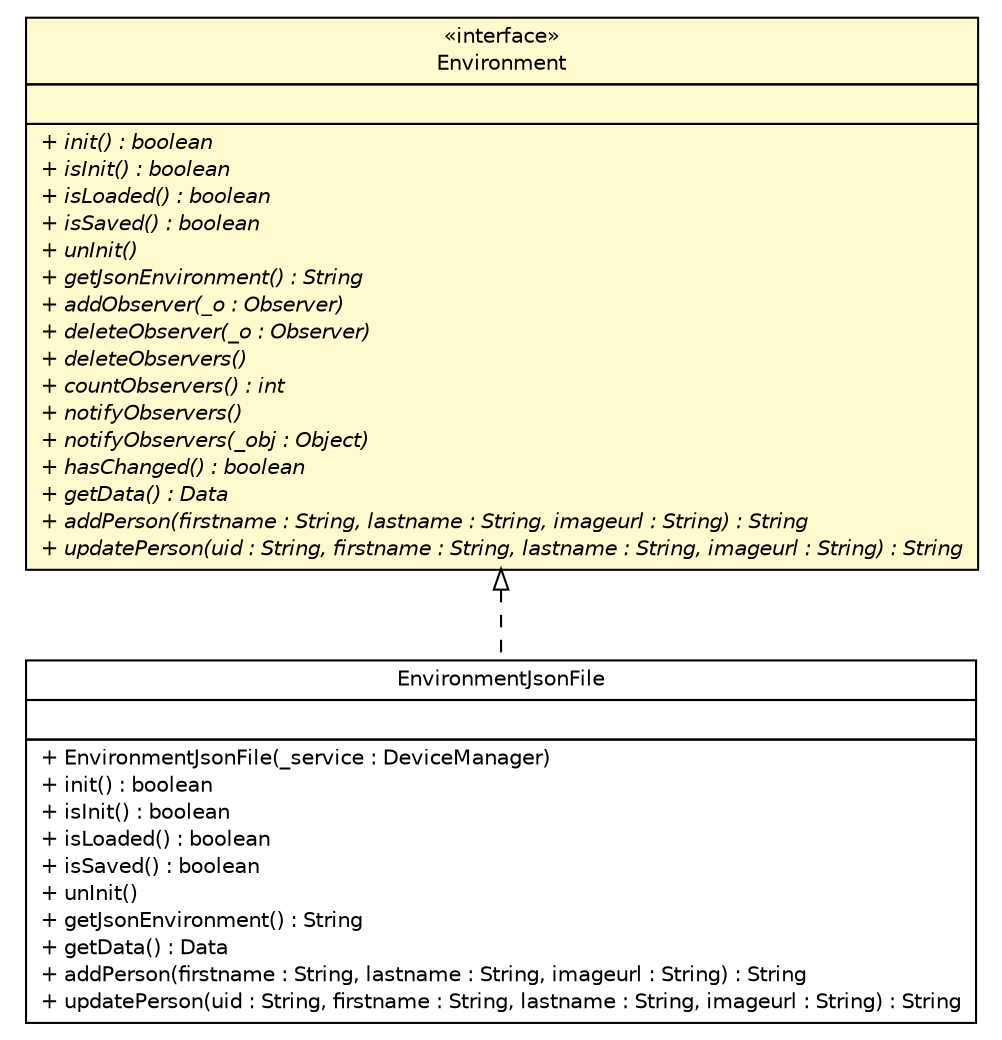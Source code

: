#!/usr/local/bin/dot
#
# Class diagram 
# Generated by UMLGraph version 5.1 (http://www.umlgraph.org/)
#

digraph G {
	edge [fontname="Helvetica",fontsize=10,labelfontname="Helvetica",labelfontsize=10];
	node [fontname="Helvetica",fontsize=10,shape=plaintext];
	nodesep=0.25;
	ranksep=0.5;
	// com.connectlife.coreserver.environment.Environment
	c1053 [label=<<table title="com.connectlife.coreserver.environment.Environment" border="0" cellborder="1" cellspacing="0" cellpadding="2" port="p" bgcolor="lemonChiffon" href="./Environment.html">
		<tr><td><table border="0" cellspacing="0" cellpadding="1">
<tr><td align="center" balign="center"> &#171;interface&#187; </td></tr>
<tr><td align="center" balign="center"> Environment </td></tr>
		</table></td></tr>
		<tr><td><table border="0" cellspacing="0" cellpadding="1">
<tr><td align="left" balign="left">  </td></tr>
		</table></td></tr>
		<tr><td><table border="0" cellspacing="0" cellpadding="1">
<tr><td align="left" balign="left"><font face="Helvetica-Oblique" point-size="10.0"> + init() : boolean </font></td></tr>
<tr><td align="left" balign="left"><font face="Helvetica-Oblique" point-size="10.0"> + isInit() : boolean </font></td></tr>
<tr><td align="left" balign="left"><font face="Helvetica-Oblique" point-size="10.0"> + isLoaded() : boolean </font></td></tr>
<tr><td align="left" balign="left"><font face="Helvetica-Oblique" point-size="10.0"> + isSaved() : boolean </font></td></tr>
<tr><td align="left" balign="left"><font face="Helvetica-Oblique" point-size="10.0"> + unInit() </font></td></tr>
<tr><td align="left" balign="left"><font face="Helvetica-Oblique" point-size="10.0"> + getJsonEnvironment() : String </font></td></tr>
<tr><td align="left" balign="left"><font face="Helvetica-Oblique" point-size="10.0"> + addObserver(_o : Observer) </font></td></tr>
<tr><td align="left" balign="left"><font face="Helvetica-Oblique" point-size="10.0"> + deleteObserver(_o : Observer) </font></td></tr>
<tr><td align="left" balign="left"><font face="Helvetica-Oblique" point-size="10.0"> + deleteObservers() </font></td></tr>
<tr><td align="left" balign="left"><font face="Helvetica-Oblique" point-size="10.0"> + countObservers() : int </font></td></tr>
<tr><td align="left" balign="left"><font face="Helvetica-Oblique" point-size="10.0"> + notifyObservers() </font></td></tr>
<tr><td align="left" balign="left"><font face="Helvetica-Oblique" point-size="10.0"> + notifyObservers(_obj : Object) </font></td></tr>
<tr><td align="left" balign="left"><font face="Helvetica-Oblique" point-size="10.0"> + hasChanged() : boolean </font></td></tr>
<tr><td align="left" balign="left"><font face="Helvetica-Oblique" point-size="10.0"> + getData() : Data </font></td></tr>
<tr><td align="left" balign="left"><font face="Helvetica-Oblique" point-size="10.0"> + addPerson(firstname : String, lastname : String, imageurl : String) : String </font></td></tr>
<tr><td align="left" balign="left"><font face="Helvetica-Oblique" point-size="10.0"> + updatePerson(uid : String, firstname : String, lastname : String, imageurl : String) : String </font></td></tr>
		</table></td></tr>
		</table>>, fontname="Helvetica", fontcolor="black", fontsize=10.0];
	// com.connectlife.coreserver.environment.EnvironmentJsonFile
	c1056 [label=<<table title="com.connectlife.coreserver.environment.EnvironmentJsonFile" border="0" cellborder="1" cellspacing="0" cellpadding="2" port="p" href="./EnvironmentJsonFile.html">
		<tr><td><table border="0" cellspacing="0" cellpadding="1">
<tr><td align="center" balign="center"> EnvironmentJsonFile </td></tr>
		</table></td></tr>
		<tr><td><table border="0" cellspacing="0" cellpadding="1">
<tr><td align="left" balign="left">  </td></tr>
		</table></td></tr>
		<tr><td><table border="0" cellspacing="0" cellpadding="1">
<tr><td align="left" balign="left"> + EnvironmentJsonFile(_service : DeviceManager) </td></tr>
<tr><td align="left" balign="left"> + init() : boolean </td></tr>
<tr><td align="left" balign="left"> + isInit() : boolean </td></tr>
<tr><td align="left" balign="left"> + isLoaded() : boolean </td></tr>
<tr><td align="left" balign="left"> + isSaved() : boolean </td></tr>
<tr><td align="left" balign="left"> + unInit() </td></tr>
<tr><td align="left" balign="left"> + getJsonEnvironment() : String </td></tr>
<tr><td align="left" balign="left"> + getData() : Data </td></tr>
<tr><td align="left" balign="left"> + addPerson(firstname : String, lastname : String, imageurl : String) : String </td></tr>
<tr><td align="left" balign="left"> + updatePerson(uid : String, firstname : String, lastname : String, imageurl : String) : String </td></tr>
		</table></td></tr>
		</table>>, fontname="Helvetica", fontcolor="black", fontsize=10.0];
	//com.connectlife.coreserver.environment.EnvironmentJsonFile implements com.connectlife.coreserver.environment.Environment
	c1053:p -> c1056:p [dir=back,arrowtail=empty,style=dashed];
}

